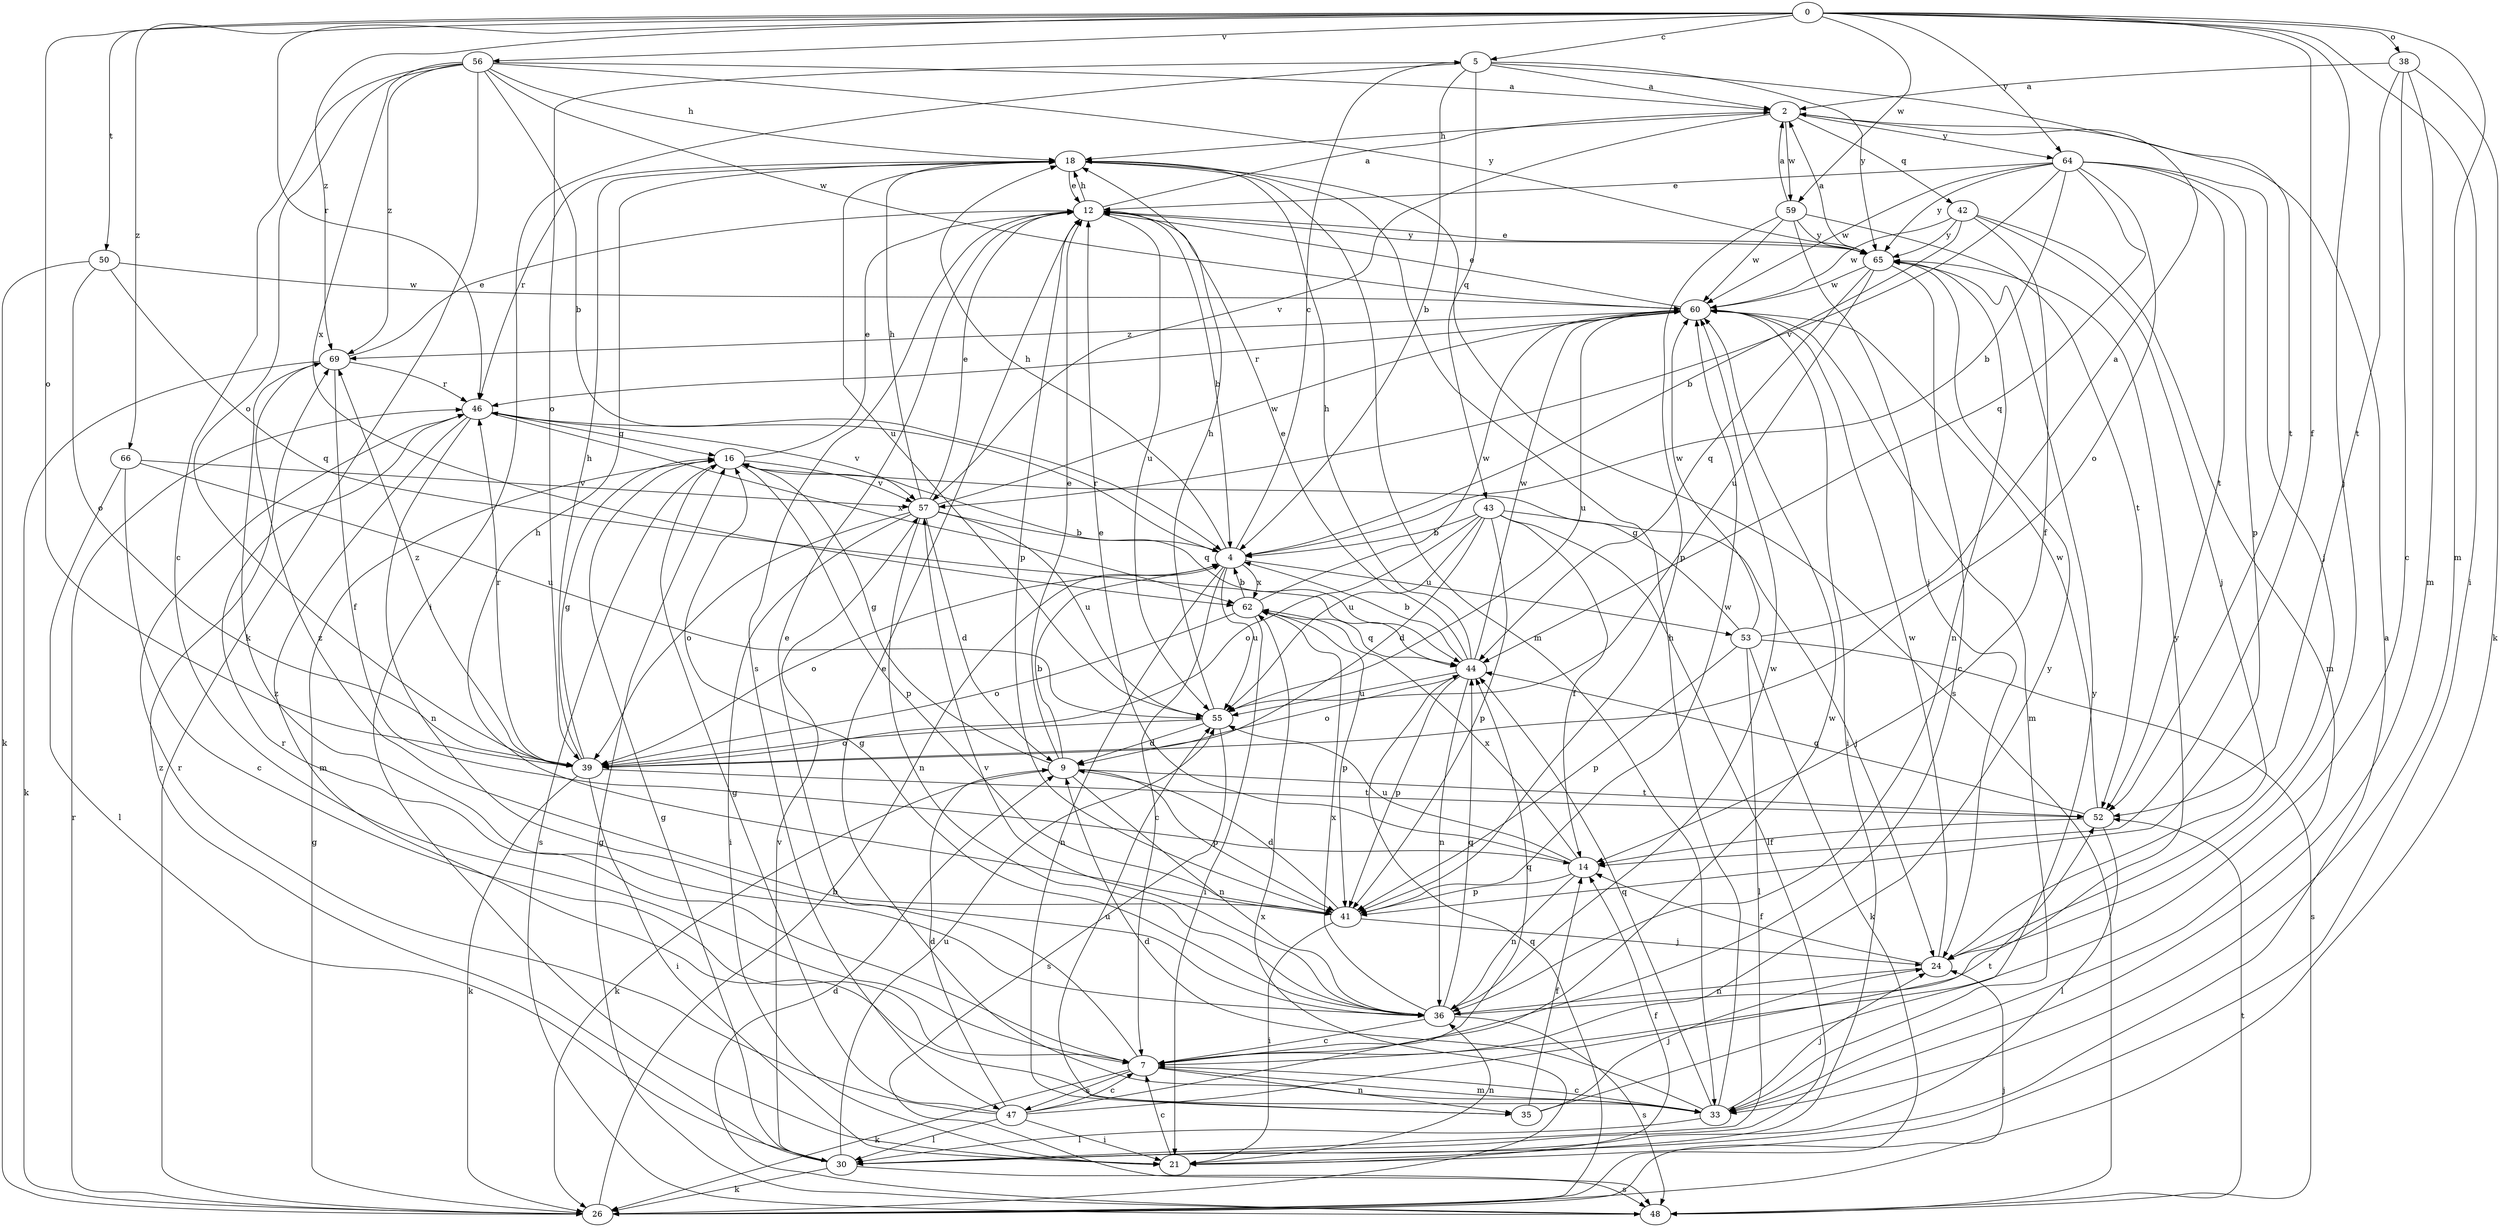 strict digraph  {
0;
2;
4;
5;
7;
9;
12;
14;
16;
18;
21;
24;
26;
30;
33;
35;
36;
38;
39;
41;
42;
43;
44;
46;
47;
48;
50;
52;
53;
55;
56;
57;
59;
60;
62;
64;
65;
66;
69;
0 -> 5  [label=c];
0 -> 14  [label=f];
0 -> 21  [label=i];
0 -> 24  [label=j];
0 -> 33  [label=m];
0 -> 38  [label=o];
0 -> 39  [label=o];
0 -> 46  [label=r];
0 -> 50  [label=t];
0 -> 56  [label=v];
0 -> 59  [label=w];
0 -> 64  [label=y];
0 -> 66  [label=z];
0 -> 69  [label=z];
2 -> 18  [label=h];
2 -> 42  [label=q];
2 -> 57  [label=v];
2 -> 59  [label=w];
2 -> 64  [label=y];
4 -> 5  [label=c];
4 -> 7  [label=c];
4 -> 18  [label=h];
4 -> 35  [label=n];
4 -> 39  [label=o];
4 -> 46  [label=r];
4 -> 53  [label=u];
4 -> 55  [label=u];
4 -> 62  [label=x];
5 -> 2  [label=a];
5 -> 4  [label=b];
5 -> 21  [label=i];
5 -> 39  [label=o];
5 -> 43  [label=q];
5 -> 52  [label=t];
5 -> 65  [label=y];
7 -> 12  [label=e];
7 -> 26  [label=k];
7 -> 33  [label=m];
7 -> 35  [label=n];
7 -> 44  [label=q];
7 -> 46  [label=r];
7 -> 47  [label=s];
7 -> 65  [label=y];
9 -> 4  [label=b];
9 -> 12  [label=e];
9 -> 16  [label=g];
9 -> 26  [label=k];
9 -> 36  [label=n];
9 -> 41  [label=p];
9 -> 52  [label=t];
12 -> 2  [label=a];
12 -> 4  [label=b];
12 -> 18  [label=h];
12 -> 41  [label=p];
12 -> 47  [label=s];
12 -> 55  [label=u];
12 -> 65  [label=y];
14 -> 12  [label=e];
14 -> 36  [label=n];
14 -> 41  [label=p];
14 -> 55  [label=u];
14 -> 62  [label=x];
16 -> 12  [label=e];
16 -> 41  [label=p];
16 -> 44  [label=q];
16 -> 48  [label=s];
16 -> 57  [label=v];
18 -> 12  [label=e];
18 -> 33  [label=m];
18 -> 46  [label=r];
18 -> 48  [label=s];
18 -> 55  [label=u];
21 -> 7  [label=c];
21 -> 14  [label=f];
21 -> 36  [label=n];
24 -> 14  [label=f];
24 -> 36  [label=n];
24 -> 60  [label=w];
26 -> 4  [label=b];
26 -> 16  [label=g];
26 -> 24  [label=j];
26 -> 44  [label=q];
26 -> 46  [label=r];
26 -> 62  [label=x];
30 -> 2  [label=a];
30 -> 16  [label=g];
30 -> 26  [label=k];
30 -> 48  [label=s];
30 -> 55  [label=u];
30 -> 57  [label=v];
30 -> 69  [label=z];
33 -> 7  [label=c];
33 -> 9  [label=d];
33 -> 12  [label=e];
33 -> 18  [label=h];
33 -> 24  [label=j];
33 -> 30  [label=l];
33 -> 44  [label=q];
35 -> 14  [label=f];
35 -> 24  [label=j];
35 -> 55  [label=u];
35 -> 65  [label=y];
36 -> 7  [label=c];
36 -> 16  [label=g];
36 -> 44  [label=q];
36 -> 48  [label=s];
36 -> 57  [label=v];
36 -> 60  [label=w];
36 -> 62  [label=x];
36 -> 65  [label=y];
36 -> 69  [label=z];
38 -> 2  [label=a];
38 -> 7  [label=c];
38 -> 26  [label=k];
38 -> 33  [label=m];
38 -> 52  [label=t];
39 -> 16  [label=g];
39 -> 18  [label=h];
39 -> 21  [label=i];
39 -> 26  [label=k];
39 -> 46  [label=r];
39 -> 52  [label=t];
39 -> 69  [label=z];
41 -> 9  [label=d];
41 -> 18  [label=h];
41 -> 21  [label=i];
41 -> 24  [label=j];
41 -> 60  [label=w];
41 -> 69  [label=z];
42 -> 4  [label=b];
42 -> 14  [label=f];
42 -> 24  [label=j];
42 -> 33  [label=m];
42 -> 60  [label=w];
42 -> 65  [label=y];
43 -> 4  [label=b];
43 -> 9  [label=d];
43 -> 14  [label=f];
43 -> 24  [label=j];
43 -> 30  [label=l];
43 -> 39  [label=o];
43 -> 41  [label=p];
43 -> 55  [label=u];
44 -> 4  [label=b];
44 -> 12  [label=e];
44 -> 18  [label=h];
44 -> 36  [label=n];
44 -> 39  [label=o];
44 -> 41  [label=p];
44 -> 55  [label=u];
44 -> 60  [label=w];
46 -> 16  [label=g];
46 -> 33  [label=m];
46 -> 36  [label=n];
46 -> 57  [label=v];
46 -> 62  [label=x];
47 -> 7  [label=c];
47 -> 9  [label=d];
47 -> 16  [label=g];
47 -> 21  [label=i];
47 -> 30  [label=l];
47 -> 46  [label=r];
47 -> 52  [label=t];
47 -> 60  [label=w];
48 -> 9  [label=d];
48 -> 16  [label=g];
48 -> 52  [label=t];
50 -> 26  [label=k];
50 -> 39  [label=o];
50 -> 44  [label=q];
50 -> 60  [label=w];
52 -> 14  [label=f];
52 -> 30  [label=l];
52 -> 44  [label=q];
52 -> 60  [label=w];
53 -> 2  [label=a];
53 -> 16  [label=g];
53 -> 26  [label=k];
53 -> 30  [label=l];
53 -> 41  [label=p];
53 -> 48  [label=s];
53 -> 60  [label=w];
55 -> 9  [label=d];
55 -> 18  [label=h];
55 -> 39  [label=o];
55 -> 48  [label=s];
56 -> 2  [label=a];
56 -> 4  [label=b];
56 -> 7  [label=c];
56 -> 18  [label=h];
56 -> 26  [label=k];
56 -> 39  [label=o];
56 -> 60  [label=w];
56 -> 62  [label=x];
56 -> 65  [label=y];
56 -> 69  [label=z];
57 -> 4  [label=b];
57 -> 9  [label=d];
57 -> 12  [label=e];
57 -> 18  [label=h];
57 -> 21  [label=i];
57 -> 36  [label=n];
57 -> 39  [label=o];
57 -> 55  [label=u];
57 -> 60  [label=w];
59 -> 2  [label=a];
59 -> 24  [label=j];
59 -> 41  [label=p];
59 -> 52  [label=t];
59 -> 60  [label=w];
59 -> 65  [label=y];
60 -> 12  [label=e];
60 -> 21  [label=i];
60 -> 33  [label=m];
60 -> 46  [label=r];
60 -> 55  [label=u];
60 -> 69  [label=z];
62 -> 4  [label=b];
62 -> 21  [label=i];
62 -> 39  [label=o];
62 -> 41  [label=p];
62 -> 44  [label=q];
62 -> 60  [label=w];
64 -> 4  [label=b];
64 -> 12  [label=e];
64 -> 24  [label=j];
64 -> 39  [label=o];
64 -> 41  [label=p];
64 -> 44  [label=q];
64 -> 52  [label=t];
64 -> 57  [label=v];
64 -> 60  [label=w];
64 -> 65  [label=y];
65 -> 2  [label=a];
65 -> 7  [label=c];
65 -> 12  [label=e];
65 -> 36  [label=n];
65 -> 44  [label=q];
65 -> 55  [label=u];
65 -> 60  [label=w];
66 -> 7  [label=c];
66 -> 30  [label=l];
66 -> 55  [label=u];
66 -> 57  [label=v];
69 -> 12  [label=e];
69 -> 14  [label=f];
69 -> 26  [label=k];
69 -> 46  [label=r];
}
